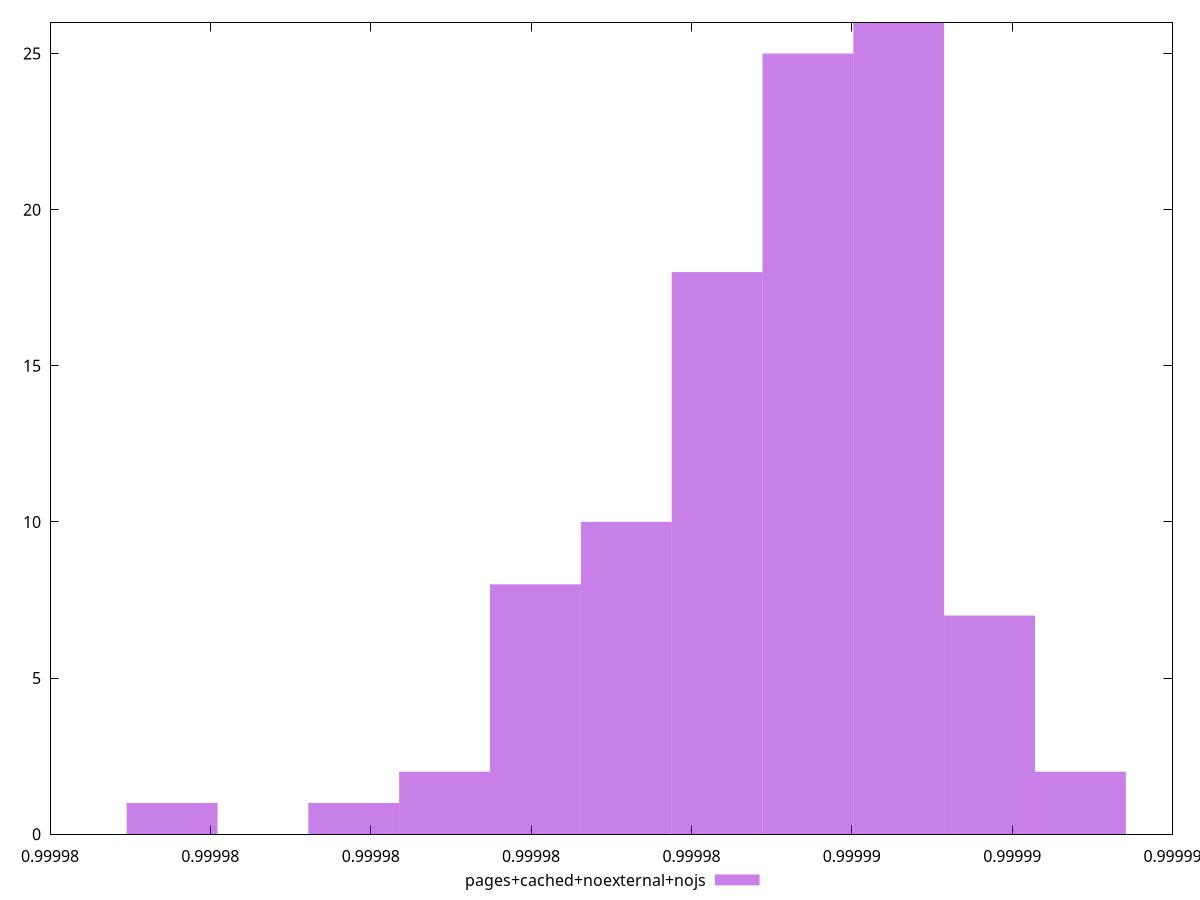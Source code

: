 $_pagesCachedNoexternalNojs <<EOF
0.9999775227486472 1
0.9999843200839599 18
0.9999831871947411 10
0.9999865858623974 26
0.9999877187516163 7
0.9999820543055223 8
0.9999797885270847 1
0.9999854529731786 25
0.9999888516408351 2
0.9999809214163036 2
EOF
set key outside below
set terminal pngcairo
set output "report_00004_2020-11-02T20-21-41.718Z/mainthread-work-breakdown/pages+cached+noexternal+nojs//hist.png"
set yrange [0:26]
set boxwidth 0.0000011328892187858181
set style fill transparent solid 0.5 noborder
plot $_pagesCachedNoexternalNojs title "pages+cached+noexternal+nojs" with boxes ,